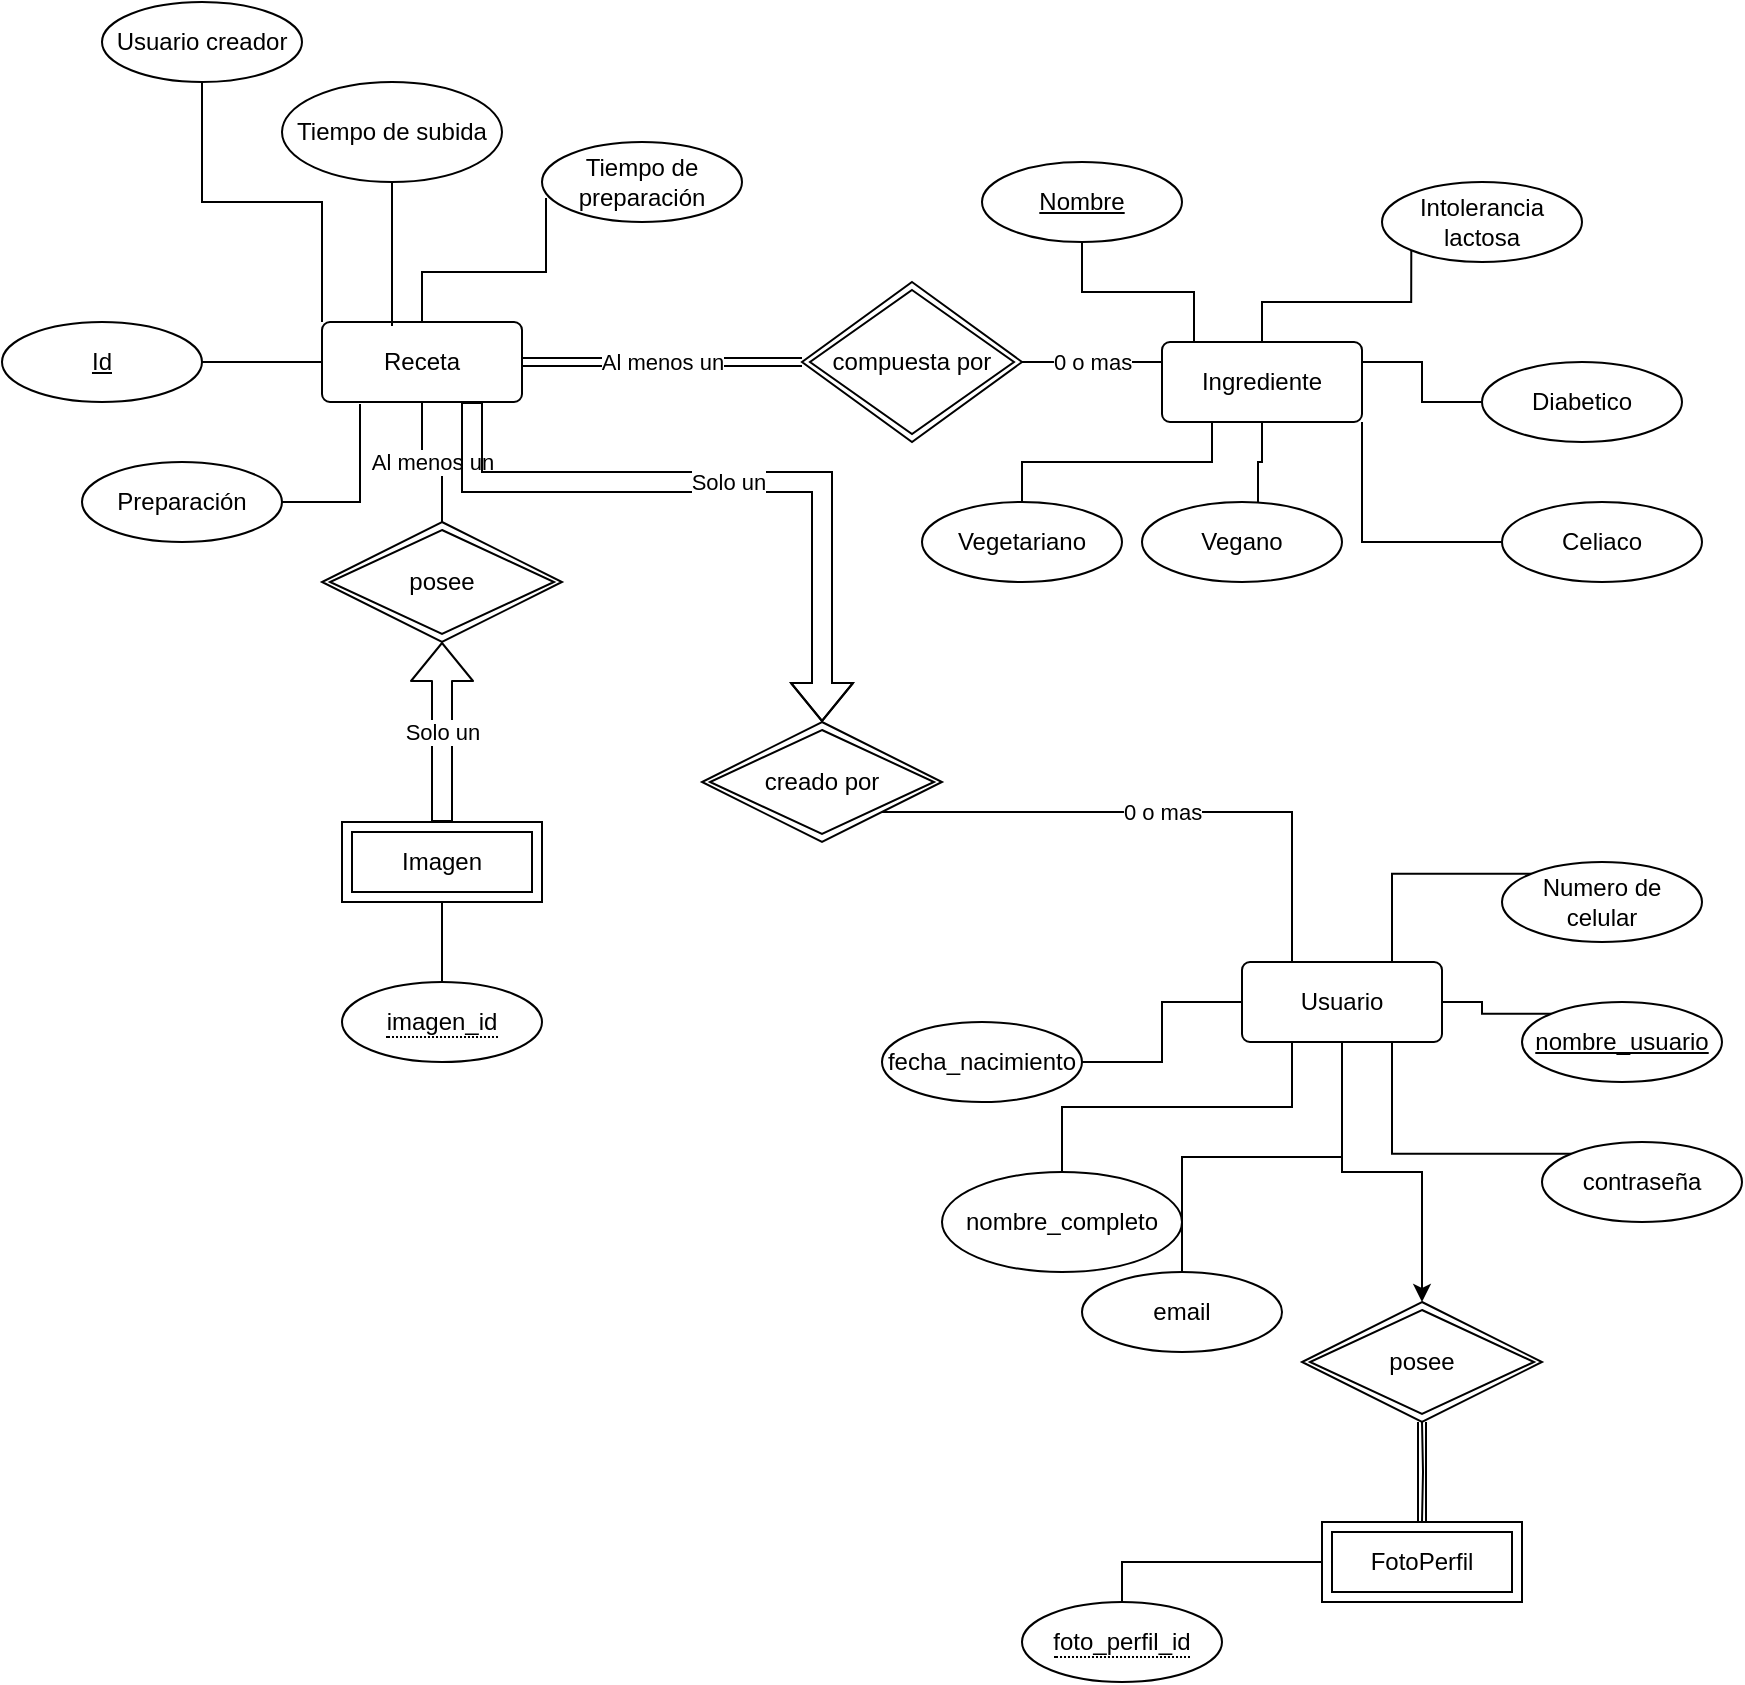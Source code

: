 <mxfile version="13.7.9" type="device"><diagram id="R2lEEEUBdFMjLlhIrx00" name="Page-1"><mxGraphModel dx="851" dy="479" grid="1" gridSize="10" guides="1" tooltips="1" connect="1" arrows="1" fold="1" page="1" pageScale="1" pageWidth="850" pageHeight="1100" math="0" shadow="0" extFonts="Permanent Marker^https://fonts.googleapis.com/css?family=Permanent+Marker"><root><mxCell id="0"/><mxCell id="1" parent="0"/><mxCell id="7Jk3vZhLYcjr7a8U1549-23" style="edgeStyle=orthogonalEdgeStyle;rounded=0;orthogonalLoop=1;jettySize=auto;html=1;exitX=0.5;exitY=0;exitDx=0;exitDy=0;entryX=0.02;entryY=0.7;entryDx=0;entryDy=0;entryPerimeter=0;endArrow=none;endFill=0;" edge="1" parent="1" source="7Jk3vZhLYcjr7a8U1549-1" target="7Jk3vZhLYcjr7a8U1549-21"><mxGeometry relative="1" as="geometry"/></mxCell><mxCell id="7Jk3vZhLYcjr7a8U1549-24" value="Al menos un" style="edgeStyle=orthogonalEdgeStyle;rounded=0;orthogonalLoop=1;jettySize=auto;html=1;exitX=1;exitY=0.5;exitDx=0;exitDy=0;entryX=0;entryY=0.5;entryDx=0;entryDy=0;endArrow=none;endFill=0;shape=link;" edge="1" parent="1" source="7Jk3vZhLYcjr7a8U1549-1" target="7Jk3vZhLYcjr7a8U1549-9"><mxGeometry relative="1" as="geometry"/></mxCell><mxCell id="7Jk3vZhLYcjr7a8U1549-38" value="Al menos un" style="edgeStyle=orthogonalEdgeStyle;rounded=0;orthogonalLoop=1;jettySize=auto;html=1;exitX=0.5;exitY=1;exitDx=0;exitDy=0;entryX=0.5;entryY=0;entryDx=0;entryDy=0;endArrow=none;endFill=0;" edge="1" parent="1" source="7Jk3vZhLYcjr7a8U1549-1" target="7Jk3vZhLYcjr7a8U1549-17"><mxGeometry relative="1" as="geometry"/></mxCell><mxCell id="7Jk3vZhLYcjr7a8U1549-47" style="edgeStyle=orthogonalEdgeStyle;rounded=0;orthogonalLoop=1;jettySize=auto;html=1;exitX=0;exitY=0;exitDx=0;exitDy=0;endArrow=none;endFill=0;" edge="1" parent="1" source="7Jk3vZhLYcjr7a8U1549-1" target="7Jk3vZhLYcjr7a8U1549-48"><mxGeometry relative="1" as="geometry"><mxPoint x="200" y="100" as="targetPoint"/></mxGeometry></mxCell><mxCell id="7Jk3vZhLYcjr7a8U1549-52" value="Solo un" style="rounded=0;orthogonalLoop=1;jettySize=auto;html=1;exitX=0.75;exitY=1;exitDx=0;exitDy=0;entryX=0.5;entryY=0;entryDx=0;entryDy=0;endArrow=block;endFill=0;edgeStyle=orthogonalEdgeStyle;strokeWidth=1;shape=flexArrow;startArrow=none;startFill=0;" edge="1" parent="1" source="7Jk3vZhLYcjr7a8U1549-1" target="7Jk3vZhLYcjr7a8U1549-50"><mxGeometry relative="1" as="geometry"><Array as="points"><mxPoint x="335" y="320"/><mxPoint x="510" y="320"/></Array></mxGeometry></mxCell><mxCell id="7Jk3vZhLYcjr7a8U1549-1" value="Receta" style="rounded=1;arcSize=10;whiteSpace=wrap;html=1;align=center;" vertex="1" parent="1"><mxGeometry x="260" y="240" width="100" height="40" as="geometry"/></mxCell><mxCell id="7Jk3vZhLYcjr7a8U1549-2" value="&lt;u&gt;Id&lt;/u&gt;" style="ellipse;whiteSpace=wrap;html=1;align=center;" vertex="1" parent="1"><mxGeometry x="100" y="240" width="100" height="40" as="geometry"/></mxCell><mxCell id="7Jk3vZhLYcjr7a8U1549-16" style="edgeStyle=orthogonalEdgeStyle;rounded=0;orthogonalLoop=1;jettySize=auto;html=1;exitX=0.5;exitY=1;exitDx=0;exitDy=0;entryX=0.35;entryY=0.05;entryDx=0;entryDy=0;entryPerimeter=0;endArrow=none;endFill=0;" edge="1" parent="1" source="7Jk3vZhLYcjr7a8U1549-4" target="7Jk3vZhLYcjr7a8U1549-1"><mxGeometry relative="1" as="geometry"/></mxCell><mxCell id="7Jk3vZhLYcjr7a8U1549-4" value="Tiempo de subida" style="ellipse;whiteSpace=wrap;html=1;align=center;" vertex="1" parent="1"><mxGeometry x="240" y="120" width="110" height="50" as="geometry"/></mxCell><mxCell id="7Jk3vZhLYcjr7a8U1549-26" style="edgeStyle=orthogonalEdgeStyle;rounded=0;orthogonalLoop=1;jettySize=auto;html=1;exitX=0.5;exitY=1;exitDx=0;exitDy=0;entryX=0.16;entryY=0;entryDx=0;entryDy=0;entryPerimeter=0;endArrow=none;endFill=0;" edge="1" parent="1" source="7Jk3vZhLYcjr7a8U1549-7" target="7Jk3vZhLYcjr7a8U1549-10"><mxGeometry relative="1" as="geometry"/></mxCell><mxCell id="7Jk3vZhLYcjr7a8U1549-7" value="&lt;u&gt;Nombre&lt;/u&gt;" style="ellipse;whiteSpace=wrap;html=1;align=center;" vertex="1" parent="1"><mxGeometry x="590" y="160" width="100" height="40" as="geometry"/></mxCell><mxCell id="7Jk3vZhLYcjr7a8U1549-25" value="0 o mas" style="edgeStyle=orthogonalEdgeStyle;rounded=0;orthogonalLoop=1;jettySize=auto;html=1;exitX=1;exitY=0.5;exitDx=0;exitDy=0;entryX=0;entryY=0.25;entryDx=0;entryDy=0;endArrow=none;endFill=0;" edge="1" parent="1" source="7Jk3vZhLYcjr7a8U1549-9" target="7Jk3vZhLYcjr7a8U1549-10"><mxGeometry relative="1" as="geometry"/></mxCell><mxCell id="7Jk3vZhLYcjr7a8U1549-9" value="compuesta por" style="shape=rhombus;double=1;perimeter=rhombusPerimeter;whiteSpace=wrap;html=1;align=center;" vertex="1" parent="1"><mxGeometry x="500" y="220" width="110" height="80" as="geometry"/></mxCell><mxCell id="7Jk3vZhLYcjr7a8U1549-30" style="edgeStyle=orthogonalEdgeStyle;rounded=0;orthogonalLoop=1;jettySize=auto;html=1;exitX=0.5;exitY=1;exitDx=0;exitDy=0;entryX=0.58;entryY=0.025;entryDx=0;entryDy=0;entryPerimeter=0;endArrow=none;endFill=0;" edge="1" parent="1" source="7Jk3vZhLYcjr7a8U1549-10" target="7Jk3vZhLYcjr7a8U1549-29"><mxGeometry relative="1" as="geometry"/></mxCell><mxCell id="7Jk3vZhLYcjr7a8U1549-34" style="edgeStyle=orthogonalEdgeStyle;rounded=0;orthogonalLoop=1;jettySize=auto;html=1;exitX=0.5;exitY=0;exitDx=0;exitDy=0;entryX=0;entryY=1;entryDx=0;entryDy=0;endArrow=none;endFill=0;" edge="1" parent="1" source="7Jk3vZhLYcjr7a8U1549-10" target="7Jk3vZhLYcjr7a8U1549-33"><mxGeometry relative="1" as="geometry"/></mxCell><mxCell id="7Jk3vZhLYcjr7a8U1549-36" style="edgeStyle=orthogonalEdgeStyle;rounded=0;orthogonalLoop=1;jettySize=auto;html=1;exitX=1;exitY=1;exitDx=0;exitDy=0;entryX=0;entryY=0.5;entryDx=0;entryDy=0;endArrow=none;endFill=0;" edge="1" parent="1" source="7Jk3vZhLYcjr7a8U1549-10" target="7Jk3vZhLYcjr7a8U1549-32"><mxGeometry relative="1" as="geometry"/></mxCell><mxCell id="7Jk3vZhLYcjr7a8U1549-10" value="Ingrediente" style="rounded=1;arcSize=10;whiteSpace=wrap;html=1;align=center;" vertex="1" parent="1"><mxGeometry x="680" y="250" width="100" height="40" as="geometry"/></mxCell><mxCell id="7Jk3vZhLYcjr7a8U1549-13" value="" style="endArrow=none;html=1;entryX=0;entryY=0.5;entryDx=0;entryDy=0;exitX=1;exitY=0.5;exitDx=0;exitDy=0;" edge="1" parent="1" source="7Jk3vZhLYcjr7a8U1549-2" target="7Jk3vZhLYcjr7a8U1549-1"><mxGeometry width="50" height="50" relative="1" as="geometry"><mxPoint x="210" y="285" as="sourcePoint"/><mxPoint x="260" y="235" as="targetPoint"/></mxGeometry></mxCell><mxCell id="7Jk3vZhLYcjr7a8U1549-17" value="posee" style="shape=rhombus;double=1;perimeter=rhombusPerimeter;whiteSpace=wrap;html=1;align=center;" vertex="1" parent="1"><mxGeometry x="260" y="340" width="120" height="60" as="geometry"/></mxCell><mxCell id="7Jk3vZhLYcjr7a8U1549-20" style="edgeStyle=orthogonalEdgeStyle;rounded=0;orthogonalLoop=1;jettySize=auto;html=1;exitX=1;exitY=0.5;exitDx=0;exitDy=0;entryX=0.19;entryY=1.025;entryDx=0;entryDy=0;entryPerimeter=0;endArrow=none;endFill=0;" edge="1" parent="1" source="7Jk3vZhLYcjr7a8U1549-19" target="7Jk3vZhLYcjr7a8U1549-1"><mxGeometry relative="1" as="geometry"/></mxCell><mxCell id="7Jk3vZhLYcjr7a8U1549-19" value="Preparación" style="ellipse;whiteSpace=wrap;html=1;align=center;" vertex="1" parent="1"><mxGeometry x="140" y="310" width="100" height="40" as="geometry"/></mxCell><mxCell id="7Jk3vZhLYcjr7a8U1549-21" value="Tiempo de preparación" style="ellipse;whiteSpace=wrap;html=1;align=center;" vertex="1" parent="1"><mxGeometry x="370" y="150" width="100" height="40" as="geometry"/></mxCell><mxCell id="7Jk3vZhLYcjr7a8U1549-28" style="edgeStyle=orthogonalEdgeStyle;rounded=0;orthogonalLoop=1;jettySize=auto;html=1;exitX=0.5;exitY=0;exitDx=0;exitDy=0;entryX=0.25;entryY=1;entryDx=0;entryDy=0;endArrow=none;endFill=0;" edge="1" parent="1" source="7Jk3vZhLYcjr7a8U1549-27" target="7Jk3vZhLYcjr7a8U1549-10"><mxGeometry relative="1" as="geometry"/></mxCell><mxCell id="7Jk3vZhLYcjr7a8U1549-27" value="Vegetariano" style="ellipse;whiteSpace=wrap;html=1;align=center;" vertex="1" parent="1"><mxGeometry x="560" y="330" width="100" height="40" as="geometry"/></mxCell><mxCell id="7Jk3vZhLYcjr7a8U1549-29" value="Vegano" style="ellipse;whiteSpace=wrap;html=1;align=center;" vertex="1" parent="1"><mxGeometry x="670" y="330" width="100" height="40" as="geometry"/></mxCell><mxCell id="7Jk3vZhLYcjr7a8U1549-32" value="Celiaco" style="ellipse;whiteSpace=wrap;html=1;align=center;" vertex="1" parent="1"><mxGeometry x="850" y="330" width="100" height="40" as="geometry"/></mxCell><mxCell id="7Jk3vZhLYcjr7a8U1549-33" value="Intolerancia lactosa" style="ellipse;whiteSpace=wrap;html=1;align=center;" vertex="1" parent="1"><mxGeometry x="790" y="170" width="100" height="40" as="geometry"/></mxCell><mxCell id="7Jk3vZhLYcjr7a8U1549-37" style="edgeStyle=orthogonalEdgeStyle;rounded=0;orthogonalLoop=1;jettySize=auto;html=1;exitX=0;exitY=0.5;exitDx=0;exitDy=0;entryX=1;entryY=0.25;entryDx=0;entryDy=0;endArrow=none;endFill=0;" edge="1" parent="1" source="7Jk3vZhLYcjr7a8U1549-35" target="7Jk3vZhLYcjr7a8U1549-10"><mxGeometry relative="1" as="geometry"/></mxCell><mxCell id="7Jk3vZhLYcjr7a8U1549-35" value="Diabetico" style="ellipse;whiteSpace=wrap;html=1;align=center;" vertex="1" parent="1"><mxGeometry x="840" y="260" width="100" height="40" as="geometry"/></mxCell><mxCell id="7Jk3vZhLYcjr7a8U1549-40" value="Imagen" style="shape=ext;margin=3;double=1;whiteSpace=wrap;html=1;align=center;" vertex="1" parent="1"><mxGeometry x="270" y="490" width="100" height="40" as="geometry"/></mxCell><mxCell id="7Jk3vZhLYcjr7a8U1549-42" value="Solo un" style="shape=flexArrow;endArrow=classic;html=1;entryX=0.5;entryY=1;entryDx=0;entryDy=0;exitX=0.5;exitY=0;exitDx=0;exitDy=0;" edge="1" parent="1" source="7Jk3vZhLYcjr7a8U1549-40" target="7Jk3vZhLYcjr7a8U1549-17"><mxGeometry width="50" height="50" relative="1" as="geometry"><mxPoint x="310" y="480" as="sourcePoint"/><mxPoint x="360" y="430" as="targetPoint"/></mxGeometry></mxCell><mxCell id="7Jk3vZhLYcjr7a8U1549-46" style="edgeStyle=orthogonalEdgeStyle;rounded=0;orthogonalLoop=1;jettySize=auto;html=1;exitX=0.5;exitY=0;exitDx=0;exitDy=0;entryX=0.5;entryY=1;entryDx=0;entryDy=0;endArrow=none;endFill=0;" edge="1" parent="1" source="7Jk3vZhLYcjr7a8U1549-79" target="7Jk3vZhLYcjr7a8U1549-40"><mxGeometry relative="1" as="geometry"><mxPoint x="320" y="570" as="sourcePoint"/></mxGeometry></mxCell><mxCell id="7Jk3vZhLYcjr7a8U1549-48" value="Usuario creador" style="ellipse;whiteSpace=wrap;html=1;align=center;" vertex="1" parent="1"><mxGeometry x="150" y="80" width="100" height="40" as="geometry"/></mxCell><mxCell id="7Jk3vZhLYcjr7a8U1549-68" style="edgeStyle=orthogonalEdgeStyle;rounded=0;orthogonalLoop=1;jettySize=auto;html=1;exitX=0.5;exitY=1;exitDx=0;exitDy=0;startArrow=none;startFill=0;endArrow=classic;endFill=1;strokeWidth=1;" edge="1" parent="1" source="7Jk3vZhLYcjr7a8U1549-49" target="7Jk3vZhLYcjr7a8U1549-69"><mxGeometry relative="1" as="geometry"><mxPoint x="770" y="740" as="targetPoint"/></mxGeometry></mxCell><mxCell id="7Jk3vZhLYcjr7a8U1549-49" value="Usuario" style="rounded=1;arcSize=10;whiteSpace=wrap;html=1;align=center;" vertex="1" parent="1"><mxGeometry x="720" y="560" width="100" height="40" as="geometry"/></mxCell><mxCell id="7Jk3vZhLYcjr7a8U1549-51" value="0 o mas" style="edgeStyle=orthogonalEdgeStyle;rounded=0;orthogonalLoop=1;jettySize=auto;html=1;exitX=1;exitY=1;exitDx=0;exitDy=0;entryX=0.25;entryY=0;entryDx=0;entryDy=0;endArrow=none;endFill=0;" edge="1" parent="1" source="7Jk3vZhLYcjr7a8U1549-50" target="7Jk3vZhLYcjr7a8U1549-49"><mxGeometry relative="1" as="geometry"/></mxCell><mxCell id="7Jk3vZhLYcjr7a8U1549-50" value="creado por" style="shape=rhombus;double=1;perimeter=rhombusPerimeter;whiteSpace=wrap;html=1;align=center;" vertex="1" parent="1"><mxGeometry x="450" y="440" width="120" height="60" as="geometry"/></mxCell><mxCell id="7Jk3vZhLYcjr7a8U1549-66" style="edgeStyle=orthogonalEdgeStyle;rounded=0;orthogonalLoop=1;jettySize=auto;html=1;exitX=0;exitY=0;exitDx=0;exitDy=0;startArrow=none;startFill=0;endArrow=none;endFill=0;strokeWidth=1;" edge="1" parent="1" source="7Jk3vZhLYcjr7a8U1549-53" target="7Jk3vZhLYcjr7a8U1549-49"><mxGeometry relative="1" as="geometry"/></mxCell><mxCell id="7Jk3vZhLYcjr7a8U1549-53" value="&lt;u&gt;nombre_usuario&lt;/u&gt;" style="ellipse;whiteSpace=wrap;html=1;align=center;" vertex="1" parent="1"><mxGeometry x="860" y="580" width="100" height="40" as="geometry"/></mxCell><mxCell id="7Jk3vZhLYcjr7a8U1549-65" style="edgeStyle=orthogonalEdgeStyle;rounded=0;orthogonalLoop=1;jettySize=auto;html=1;exitX=0;exitY=0;exitDx=0;exitDy=0;entryX=0.75;entryY=1;entryDx=0;entryDy=0;startArrow=none;startFill=0;endArrow=none;endFill=0;strokeWidth=1;" edge="1" parent="1" source="7Jk3vZhLYcjr7a8U1549-54" target="7Jk3vZhLYcjr7a8U1549-49"><mxGeometry relative="1" as="geometry"/></mxCell><mxCell id="7Jk3vZhLYcjr7a8U1549-54" value="contraseña" style="ellipse;whiteSpace=wrap;html=1;align=center;" vertex="1" parent="1"><mxGeometry x="870" y="650" width="100" height="40" as="geometry"/></mxCell><mxCell id="7Jk3vZhLYcjr7a8U1549-64" style="edgeStyle=orthogonalEdgeStyle;rounded=0;orthogonalLoop=1;jettySize=auto;html=1;exitX=0.5;exitY=0;exitDx=0;exitDy=0;entryX=0.5;entryY=1;entryDx=0;entryDy=0;startArrow=none;startFill=0;endArrow=none;endFill=0;strokeWidth=1;" edge="1" parent="1" source="7Jk3vZhLYcjr7a8U1549-55" target="7Jk3vZhLYcjr7a8U1549-49"><mxGeometry relative="1" as="geometry"/></mxCell><mxCell id="7Jk3vZhLYcjr7a8U1549-55" value="email" style="ellipse;whiteSpace=wrap;html=1;align=center;" vertex="1" parent="1"><mxGeometry x="640" y="715" width="100" height="40" as="geometry"/></mxCell><mxCell id="7Jk3vZhLYcjr7a8U1549-63" style="edgeStyle=orthogonalEdgeStyle;rounded=0;orthogonalLoop=1;jettySize=auto;html=1;exitX=0.5;exitY=0;exitDx=0;exitDy=0;entryX=0.25;entryY=1;entryDx=0;entryDy=0;startArrow=none;startFill=0;endArrow=none;endFill=0;strokeWidth=1;" edge="1" parent="1" source="7Jk3vZhLYcjr7a8U1549-56" target="7Jk3vZhLYcjr7a8U1549-49"><mxGeometry relative="1" as="geometry"/></mxCell><mxCell id="7Jk3vZhLYcjr7a8U1549-56" value="nombre_completo" style="ellipse;whiteSpace=wrap;html=1;align=center;" vertex="1" parent="1"><mxGeometry x="570" y="665" width="120" height="50" as="geometry"/></mxCell><mxCell id="7Jk3vZhLYcjr7a8U1549-62" style="edgeStyle=orthogonalEdgeStyle;rounded=0;orthogonalLoop=1;jettySize=auto;html=1;exitX=1;exitY=0.5;exitDx=0;exitDy=0;entryX=0;entryY=0.5;entryDx=0;entryDy=0;startArrow=none;startFill=0;endArrow=none;endFill=0;strokeWidth=1;" edge="1" parent="1" source="7Jk3vZhLYcjr7a8U1549-57" target="7Jk3vZhLYcjr7a8U1549-49"><mxGeometry relative="1" as="geometry"/></mxCell><mxCell id="7Jk3vZhLYcjr7a8U1549-57" value="fecha_nacimiento" style="ellipse;whiteSpace=wrap;html=1;align=center;" vertex="1" parent="1"><mxGeometry x="540" y="590" width="100" height="40" as="geometry"/></mxCell><mxCell id="7Jk3vZhLYcjr7a8U1549-67" style="edgeStyle=orthogonalEdgeStyle;rounded=0;orthogonalLoop=1;jettySize=auto;html=1;exitX=0;exitY=0;exitDx=0;exitDy=0;entryX=0.75;entryY=0;entryDx=0;entryDy=0;startArrow=none;startFill=0;endArrow=none;endFill=0;strokeWidth=1;" edge="1" parent="1" source="7Jk3vZhLYcjr7a8U1549-60" target="7Jk3vZhLYcjr7a8U1549-49"><mxGeometry relative="1" as="geometry"/></mxCell><mxCell id="7Jk3vZhLYcjr7a8U1549-60" value="Numero de celular" style="ellipse;whiteSpace=wrap;html=1;align=center;" vertex="1" parent="1"><mxGeometry x="850" y="510" width="100" height="40" as="geometry"/></mxCell><mxCell id="7Jk3vZhLYcjr7a8U1549-69" value="posee" style="shape=rhombus;double=1;perimeter=rhombusPerimeter;whiteSpace=wrap;html=1;align=center;" vertex="1" parent="1"><mxGeometry x="750" y="730" width="120" height="60" as="geometry"/></mxCell><mxCell id="7Jk3vZhLYcjr7a8U1549-73" style="edgeStyle=orthogonalEdgeStyle;rounded=0;orthogonalLoop=1;jettySize=auto;html=1;exitX=0.5;exitY=0;exitDx=0;exitDy=0;entryX=0.5;entryY=1;entryDx=0;entryDy=0;startArrow=none;startFill=0;endArrow=none;endFill=0;strokeWidth=1;" edge="1" parent="1" target="7Jk3vZhLYcjr7a8U1549-69"><mxGeometry relative="1" as="geometry"><mxPoint x="810" y="840" as="sourcePoint"/></mxGeometry></mxCell><mxCell id="7Jk3vZhLYcjr7a8U1549-72" style="edgeStyle=orthogonalEdgeStyle;rounded=0;orthogonalLoop=1;jettySize=auto;html=1;exitX=0.5;exitY=0;exitDx=0;exitDy=0;startArrow=none;startFill=0;endArrow=none;endFill=0;strokeWidth=1;entryX=0;entryY=0.5;entryDx=0;entryDy=0;" edge="1" parent="1" source="7Jk3vZhLYcjr7a8U1549-77" target="7Jk3vZhLYcjr7a8U1549-75"><mxGeometry relative="1" as="geometry"><mxPoint x="660" y="880" as="sourcePoint"/><mxPoint x="760" y="860" as="targetPoint"/><Array as="points"><mxPoint x="660" y="860"/></Array></mxGeometry></mxCell><mxCell id="7Jk3vZhLYcjr7a8U1549-76" value="" style="edgeStyle=orthogonalEdgeStyle;rounded=0;orthogonalLoop=1;jettySize=auto;html=1;startArrow=none;startFill=0;endArrow=none;endFill=0;strokeWidth=1;exitX=0.5;exitY=0;exitDx=0;exitDy=0;shape=link;" edge="1" parent="1" source="7Jk3vZhLYcjr7a8U1549-75" target="7Jk3vZhLYcjr7a8U1549-69"><mxGeometry relative="1" as="geometry"/></mxCell><mxCell id="7Jk3vZhLYcjr7a8U1549-75" value="FotoPerfil" style="shape=ext;margin=3;double=1;whiteSpace=wrap;html=1;align=center;" vertex="1" parent="1"><mxGeometry x="760" y="840" width="100" height="40" as="geometry"/></mxCell><mxCell id="7Jk3vZhLYcjr7a8U1549-77" value="&lt;span style=&quot;border-bottom: 1px dotted&quot;&gt;foto_perfil_id&lt;/span&gt;" style="ellipse;whiteSpace=wrap;html=1;align=center;" vertex="1" parent="1"><mxGeometry x="610" y="880" width="100" height="40" as="geometry"/></mxCell><mxCell id="7Jk3vZhLYcjr7a8U1549-79" value="&lt;span style=&quot;border-bottom: 1px dotted&quot;&gt;imagen_id&lt;/span&gt;" style="ellipse;whiteSpace=wrap;html=1;align=center;" vertex="1" parent="1"><mxGeometry x="270" y="570" width="100" height="40" as="geometry"/></mxCell></root></mxGraphModel></diagram></mxfile>